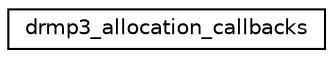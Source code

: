 digraph "Graphical Class Hierarchy"
{
 // LATEX_PDF_SIZE
  edge [fontname="Helvetica",fontsize="10",labelfontname="Helvetica",labelfontsize="10"];
  node [fontname="Helvetica",fontsize="10",shape=record];
  rankdir="LR";
  Node0 [label="drmp3_allocation_callbacks",height=0.2,width=0.4,color="black", fillcolor="white", style="filled",URL="$structdrmp3__allocation__callbacks.html",tooltip=" "];
}
